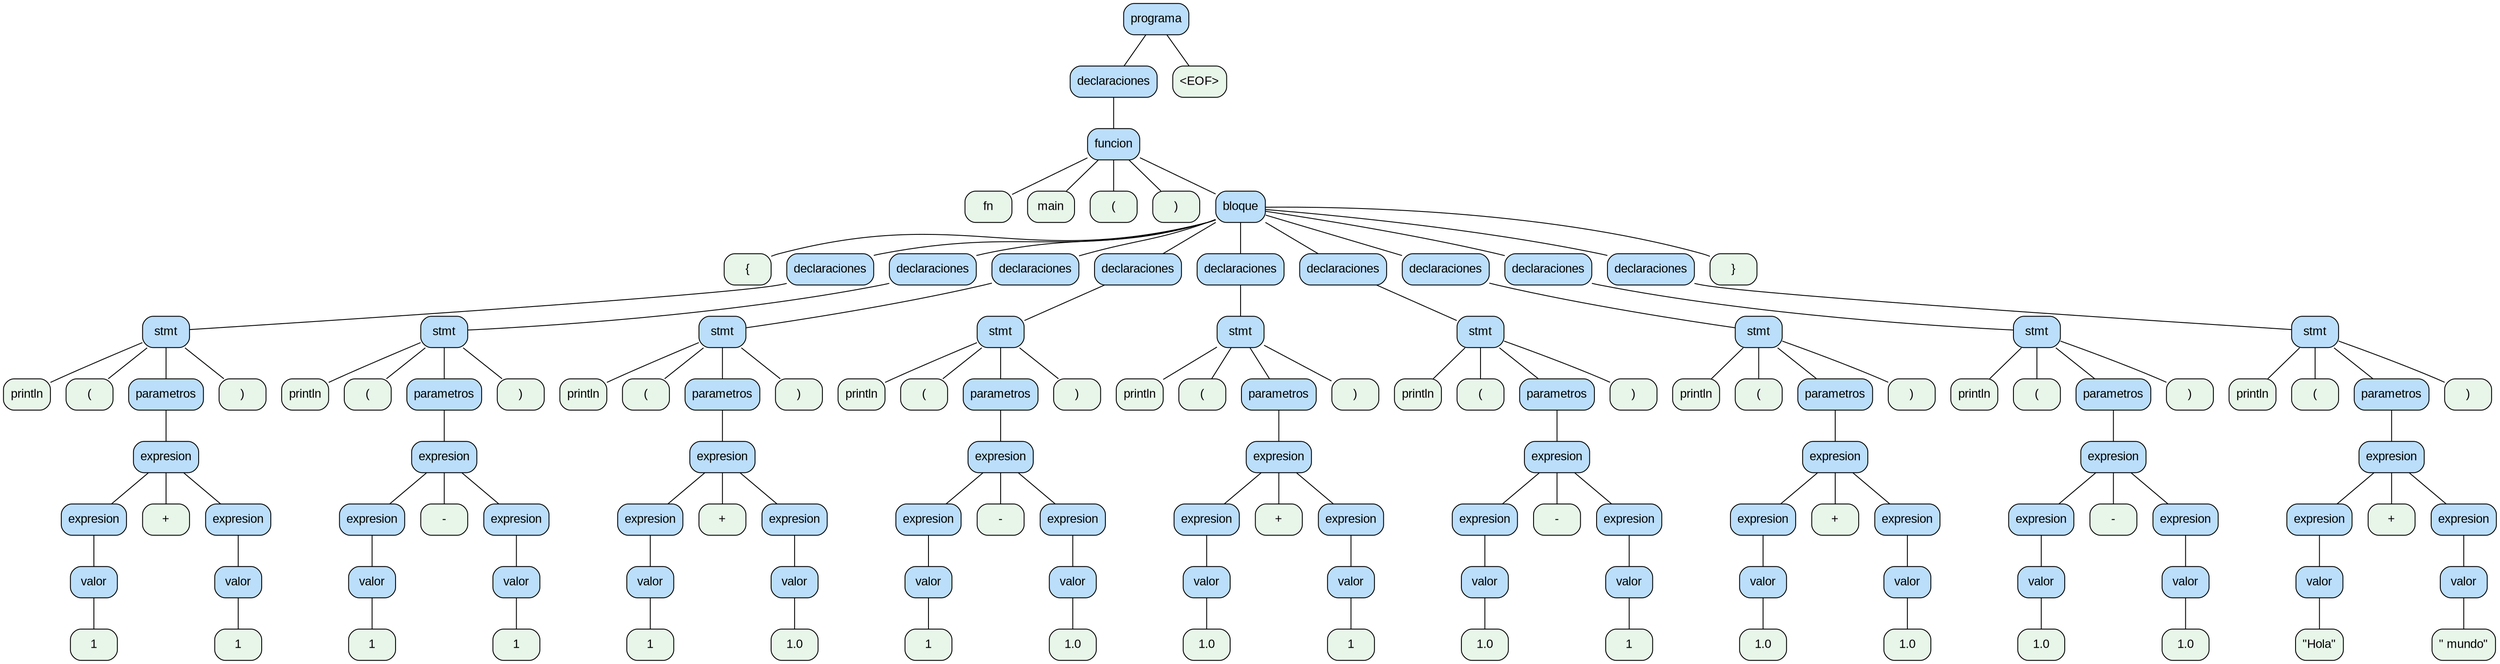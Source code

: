 digraph G {
  node [shape=box, style="rounded,filled", fontname="Arial"];
  edge [arrowhead=none];
  0 [label="programa", fillcolor="#bbdefb"];
  1 [label="declaraciones", fillcolor="#bbdefb"];
  2 [label="funcion", fillcolor="#bbdefb"];
  3 [label="fn", fillcolor="#e8f5e9"];
  2 -> 3;
  4 [label="main", fillcolor="#e8f5e9"];
  2 -> 4;
  5 [label="(", fillcolor="#e8f5e9"];
  2 -> 5;
  6 [label=")", fillcolor="#e8f5e9"];
  2 -> 6;
  7 [label="bloque", fillcolor="#bbdefb"];
  8 [label="{", fillcolor="#e8f5e9"];
  7 -> 8;
  9 [label="declaraciones", fillcolor="#bbdefb"];
  10 [label="stmt", fillcolor="#bbdefb"];
  11 [label="println", fillcolor="#e8f5e9"];
  10 -> 11;
  12 [label="(", fillcolor="#e8f5e9"];
  10 -> 12;
  13 [label="parametros", fillcolor="#bbdefb"];
  14 [label="expresion", fillcolor="#bbdefb"];
  15 [label="expresion", fillcolor="#bbdefb"];
  16 [label="valor", fillcolor="#bbdefb"];
  17 [label="1", fillcolor="#e8f5e9"];
  16 -> 17;
  15 -> 16;
  14 -> 15;
  18 [label="+", fillcolor="#e8f5e9"];
  14 -> 18;
  19 [label="expresion", fillcolor="#bbdefb"];
  20 [label="valor", fillcolor="#bbdefb"];
  21 [label="1", fillcolor="#e8f5e9"];
  20 -> 21;
  19 -> 20;
  14 -> 19;
  13 -> 14;
  10 -> 13;
  22 [label=")", fillcolor="#e8f5e9"];
  10 -> 22;
  9 -> 10;
  7 -> 9;
  23 [label="declaraciones", fillcolor="#bbdefb"];
  24 [label="stmt", fillcolor="#bbdefb"];
  25 [label="println", fillcolor="#e8f5e9"];
  24 -> 25;
  26 [label="(", fillcolor="#e8f5e9"];
  24 -> 26;
  27 [label="parametros", fillcolor="#bbdefb"];
  28 [label="expresion", fillcolor="#bbdefb"];
  29 [label="expresion", fillcolor="#bbdefb"];
  30 [label="valor", fillcolor="#bbdefb"];
  31 [label="1", fillcolor="#e8f5e9"];
  30 -> 31;
  29 -> 30;
  28 -> 29;
  32 [label="-", fillcolor="#e8f5e9"];
  28 -> 32;
  33 [label="expresion", fillcolor="#bbdefb"];
  34 [label="valor", fillcolor="#bbdefb"];
  35 [label="1", fillcolor="#e8f5e9"];
  34 -> 35;
  33 -> 34;
  28 -> 33;
  27 -> 28;
  24 -> 27;
  36 [label=")", fillcolor="#e8f5e9"];
  24 -> 36;
  23 -> 24;
  7 -> 23;
  37 [label="declaraciones", fillcolor="#bbdefb"];
  38 [label="stmt", fillcolor="#bbdefb"];
  39 [label="println", fillcolor="#e8f5e9"];
  38 -> 39;
  40 [label="(", fillcolor="#e8f5e9"];
  38 -> 40;
  41 [label="parametros", fillcolor="#bbdefb"];
  42 [label="expresion", fillcolor="#bbdefb"];
  43 [label="expresion", fillcolor="#bbdefb"];
  44 [label="valor", fillcolor="#bbdefb"];
  45 [label="1", fillcolor="#e8f5e9"];
  44 -> 45;
  43 -> 44;
  42 -> 43;
  46 [label="+", fillcolor="#e8f5e9"];
  42 -> 46;
  47 [label="expresion", fillcolor="#bbdefb"];
  48 [label="valor", fillcolor="#bbdefb"];
  49 [label="1.0", fillcolor="#e8f5e9"];
  48 -> 49;
  47 -> 48;
  42 -> 47;
  41 -> 42;
  38 -> 41;
  50 [label=")", fillcolor="#e8f5e9"];
  38 -> 50;
  37 -> 38;
  7 -> 37;
  51 [label="declaraciones", fillcolor="#bbdefb"];
  52 [label="stmt", fillcolor="#bbdefb"];
  53 [label="println", fillcolor="#e8f5e9"];
  52 -> 53;
  54 [label="(", fillcolor="#e8f5e9"];
  52 -> 54;
  55 [label="parametros", fillcolor="#bbdefb"];
  56 [label="expresion", fillcolor="#bbdefb"];
  57 [label="expresion", fillcolor="#bbdefb"];
  58 [label="valor", fillcolor="#bbdefb"];
  59 [label="1", fillcolor="#e8f5e9"];
  58 -> 59;
  57 -> 58;
  56 -> 57;
  60 [label="-", fillcolor="#e8f5e9"];
  56 -> 60;
  61 [label="expresion", fillcolor="#bbdefb"];
  62 [label="valor", fillcolor="#bbdefb"];
  63 [label="1.0", fillcolor="#e8f5e9"];
  62 -> 63;
  61 -> 62;
  56 -> 61;
  55 -> 56;
  52 -> 55;
  64 [label=")", fillcolor="#e8f5e9"];
  52 -> 64;
  51 -> 52;
  7 -> 51;
  65 [label="declaraciones", fillcolor="#bbdefb"];
  66 [label="stmt", fillcolor="#bbdefb"];
  67 [label="println", fillcolor="#e8f5e9"];
  66 -> 67;
  68 [label="(", fillcolor="#e8f5e9"];
  66 -> 68;
  69 [label="parametros", fillcolor="#bbdefb"];
  70 [label="expresion", fillcolor="#bbdefb"];
  71 [label="expresion", fillcolor="#bbdefb"];
  72 [label="valor", fillcolor="#bbdefb"];
  73 [label="1.0", fillcolor="#e8f5e9"];
  72 -> 73;
  71 -> 72;
  70 -> 71;
  74 [label="+", fillcolor="#e8f5e9"];
  70 -> 74;
  75 [label="expresion", fillcolor="#bbdefb"];
  76 [label="valor", fillcolor="#bbdefb"];
  77 [label="1", fillcolor="#e8f5e9"];
  76 -> 77;
  75 -> 76;
  70 -> 75;
  69 -> 70;
  66 -> 69;
  78 [label=")", fillcolor="#e8f5e9"];
  66 -> 78;
  65 -> 66;
  7 -> 65;
  79 [label="declaraciones", fillcolor="#bbdefb"];
  80 [label="stmt", fillcolor="#bbdefb"];
  81 [label="println", fillcolor="#e8f5e9"];
  80 -> 81;
  82 [label="(", fillcolor="#e8f5e9"];
  80 -> 82;
  83 [label="parametros", fillcolor="#bbdefb"];
  84 [label="expresion", fillcolor="#bbdefb"];
  85 [label="expresion", fillcolor="#bbdefb"];
  86 [label="valor", fillcolor="#bbdefb"];
  87 [label="1.0", fillcolor="#e8f5e9"];
  86 -> 87;
  85 -> 86;
  84 -> 85;
  88 [label="-", fillcolor="#e8f5e9"];
  84 -> 88;
  89 [label="expresion", fillcolor="#bbdefb"];
  90 [label="valor", fillcolor="#bbdefb"];
  91 [label="1", fillcolor="#e8f5e9"];
  90 -> 91;
  89 -> 90;
  84 -> 89;
  83 -> 84;
  80 -> 83;
  92 [label=")", fillcolor="#e8f5e9"];
  80 -> 92;
  79 -> 80;
  7 -> 79;
  93 [label="declaraciones", fillcolor="#bbdefb"];
  94 [label="stmt", fillcolor="#bbdefb"];
  95 [label="println", fillcolor="#e8f5e9"];
  94 -> 95;
  96 [label="(", fillcolor="#e8f5e9"];
  94 -> 96;
  97 [label="parametros", fillcolor="#bbdefb"];
  98 [label="expresion", fillcolor="#bbdefb"];
  99 [label="expresion", fillcolor="#bbdefb"];
  100 [label="valor", fillcolor="#bbdefb"];
  101 [label="1.0", fillcolor="#e8f5e9"];
  100 -> 101;
  99 -> 100;
  98 -> 99;
  102 [label="+", fillcolor="#e8f5e9"];
  98 -> 102;
  103 [label="expresion", fillcolor="#bbdefb"];
  104 [label="valor", fillcolor="#bbdefb"];
  105 [label="1.0", fillcolor="#e8f5e9"];
  104 -> 105;
  103 -> 104;
  98 -> 103;
  97 -> 98;
  94 -> 97;
  106 [label=")", fillcolor="#e8f5e9"];
  94 -> 106;
  93 -> 94;
  7 -> 93;
  107 [label="declaraciones", fillcolor="#bbdefb"];
  108 [label="stmt", fillcolor="#bbdefb"];
  109 [label="println", fillcolor="#e8f5e9"];
  108 -> 109;
  110 [label="(", fillcolor="#e8f5e9"];
  108 -> 110;
  111 [label="parametros", fillcolor="#bbdefb"];
  112 [label="expresion", fillcolor="#bbdefb"];
  113 [label="expresion", fillcolor="#bbdefb"];
  114 [label="valor", fillcolor="#bbdefb"];
  115 [label="1.0", fillcolor="#e8f5e9"];
  114 -> 115;
  113 -> 114;
  112 -> 113;
  116 [label="-", fillcolor="#e8f5e9"];
  112 -> 116;
  117 [label="expresion", fillcolor="#bbdefb"];
  118 [label="valor", fillcolor="#bbdefb"];
  119 [label="1.0", fillcolor="#e8f5e9"];
  118 -> 119;
  117 -> 118;
  112 -> 117;
  111 -> 112;
  108 -> 111;
  120 [label=")", fillcolor="#e8f5e9"];
  108 -> 120;
  107 -> 108;
  7 -> 107;
  121 [label="declaraciones", fillcolor="#bbdefb"];
  122 [label="stmt", fillcolor="#bbdefb"];
  123 [label="println", fillcolor="#e8f5e9"];
  122 -> 123;
  124 [label="(", fillcolor="#e8f5e9"];
  122 -> 124;
  125 [label="parametros", fillcolor="#bbdefb"];
  126 [label="expresion", fillcolor="#bbdefb"];
  127 [label="expresion", fillcolor="#bbdefb"];
  128 [label="valor", fillcolor="#bbdefb"];
  129 [label="\"Hola\"", fillcolor="#e8f5e9"];
  128 -> 129;
  127 -> 128;
  126 -> 127;
  130 [label="+", fillcolor="#e8f5e9"];
  126 -> 130;
  131 [label="expresion", fillcolor="#bbdefb"];
  132 [label="valor", fillcolor="#bbdefb"];
  133 [label="\" mundo\"", fillcolor="#e8f5e9"];
  132 -> 133;
  131 -> 132;
  126 -> 131;
  125 -> 126;
  122 -> 125;
  134 [label=")", fillcolor="#e8f5e9"];
  122 -> 134;
  121 -> 122;
  7 -> 121;
  135 [label="}", fillcolor="#e8f5e9"];
  7 -> 135;
  2 -> 7;
  1 -> 2;
  0 -> 1;
  136 [label="<EOF>", fillcolor="#e8f5e9"];
  0 -> 136;
}